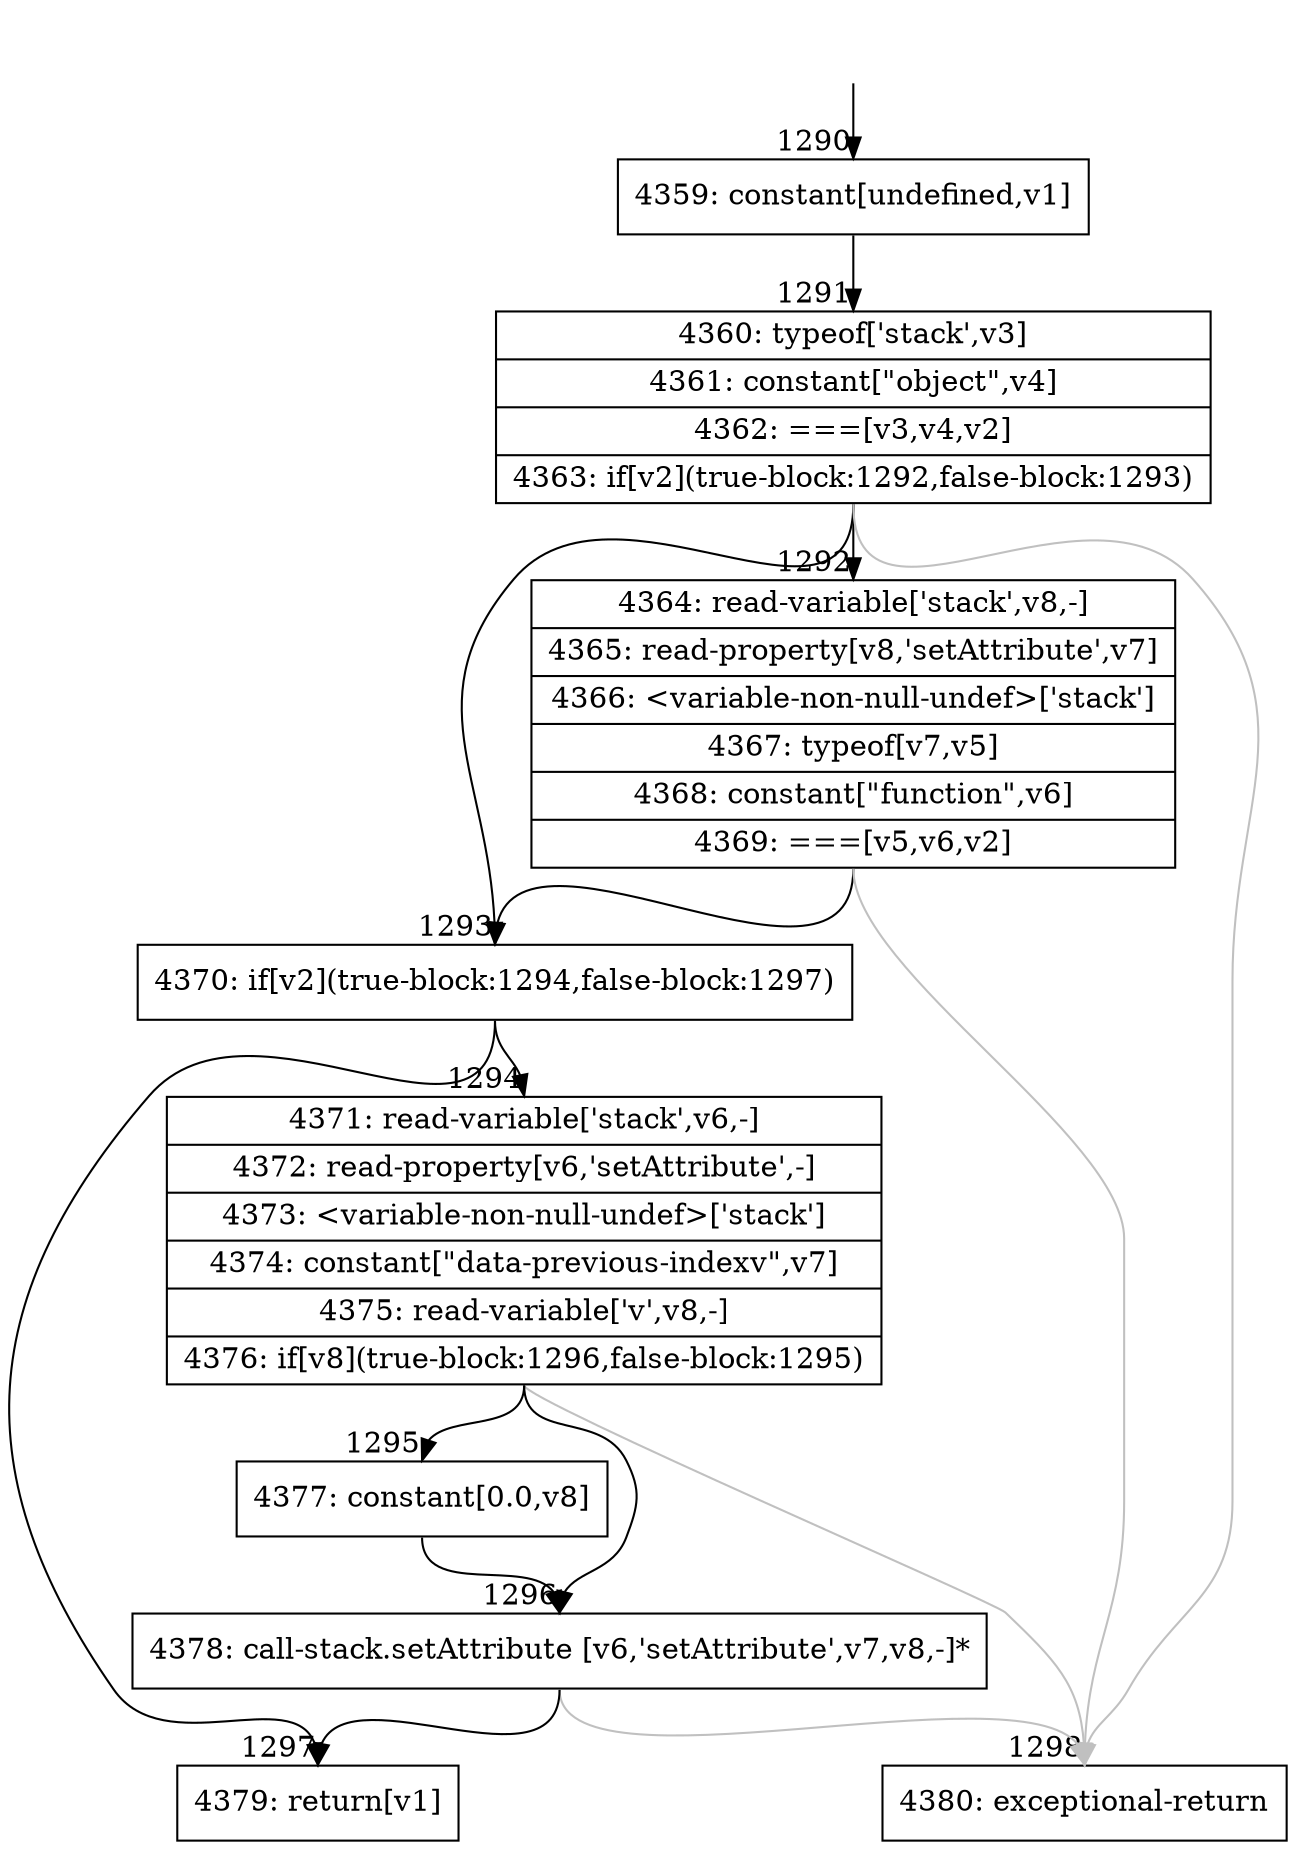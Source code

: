 digraph {
rankdir="TD"
BB_entry82[shape=none,label=""];
BB_entry82 -> BB1290 [tailport=s, headport=n, headlabel="    1290"]
BB1290 [shape=record label="{4359: constant[undefined,v1]}" ] 
BB1290 -> BB1291 [tailport=s, headport=n, headlabel="      1291"]
BB1291 [shape=record label="{4360: typeof['stack',v3]|4361: constant[\"object\",v4]|4362: ===[v3,v4,v2]|4363: if[v2](true-block:1292,false-block:1293)}" ] 
BB1291 -> BB1293 [tailport=s, headport=n, headlabel="      1293"]
BB1291 -> BB1292 [tailport=s, headport=n, headlabel="      1292"]
BB1291 -> BB1298 [tailport=s, headport=n, color=gray, headlabel="      1298"]
BB1292 [shape=record label="{4364: read-variable['stack',v8,-]|4365: read-property[v8,'setAttribute',v7]|4366: \<variable-non-null-undef\>['stack']|4367: typeof[v7,v5]|4368: constant[\"function\",v6]|4369: ===[v5,v6,v2]}" ] 
BB1292 -> BB1293 [tailport=s, headport=n]
BB1292 -> BB1298 [tailport=s, headport=n, color=gray]
BB1293 [shape=record label="{4370: if[v2](true-block:1294,false-block:1297)}" ] 
BB1293 -> BB1294 [tailport=s, headport=n, headlabel="      1294"]
BB1293 -> BB1297 [tailport=s, headport=n, headlabel="      1297"]
BB1294 [shape=record label="{4371: read-variable['stack',v6,-]|4372: read-property[v6,'setAttribute',-]|4373: \<variable-non-null-undef\>['stack']|4374: constant[\"data-previous-indexv\",v7]|4375: read-variable['v',v8,-]|4376: if[v8](true-block:1296,false-block:1295)}" ] 
BB1294 -> BB1296 [tailport=s, headport=n, headlabel="      1296"]
BB1294 -> BB1295 [tailport=s, headport=n, headlabel="      1295"]
BB1294 -> BB1298 [tailport=s, headport=n, color=gray]
BB1295 [shape=record label="{4377: constant[0.0,v8]}" ] 
BB1295 -> BB1296 [tailport=s, headport=n]
BB1296 [shape=record label="{4378: call-stack.setAttribute [v6,'setAttribute',v7,v8,-]*}" ] 
BB1296 -> BB1297 [tailport=s, headport=n]
BB1296 -> BB1298 [tailport=s, headport=n, color=gray]
BB1297 [shape=record label="{4379: return[v1]}" ] 
BB1298 [shape=record label="{4380: exceptional-return}" ] 
//#$~ 1660
}
